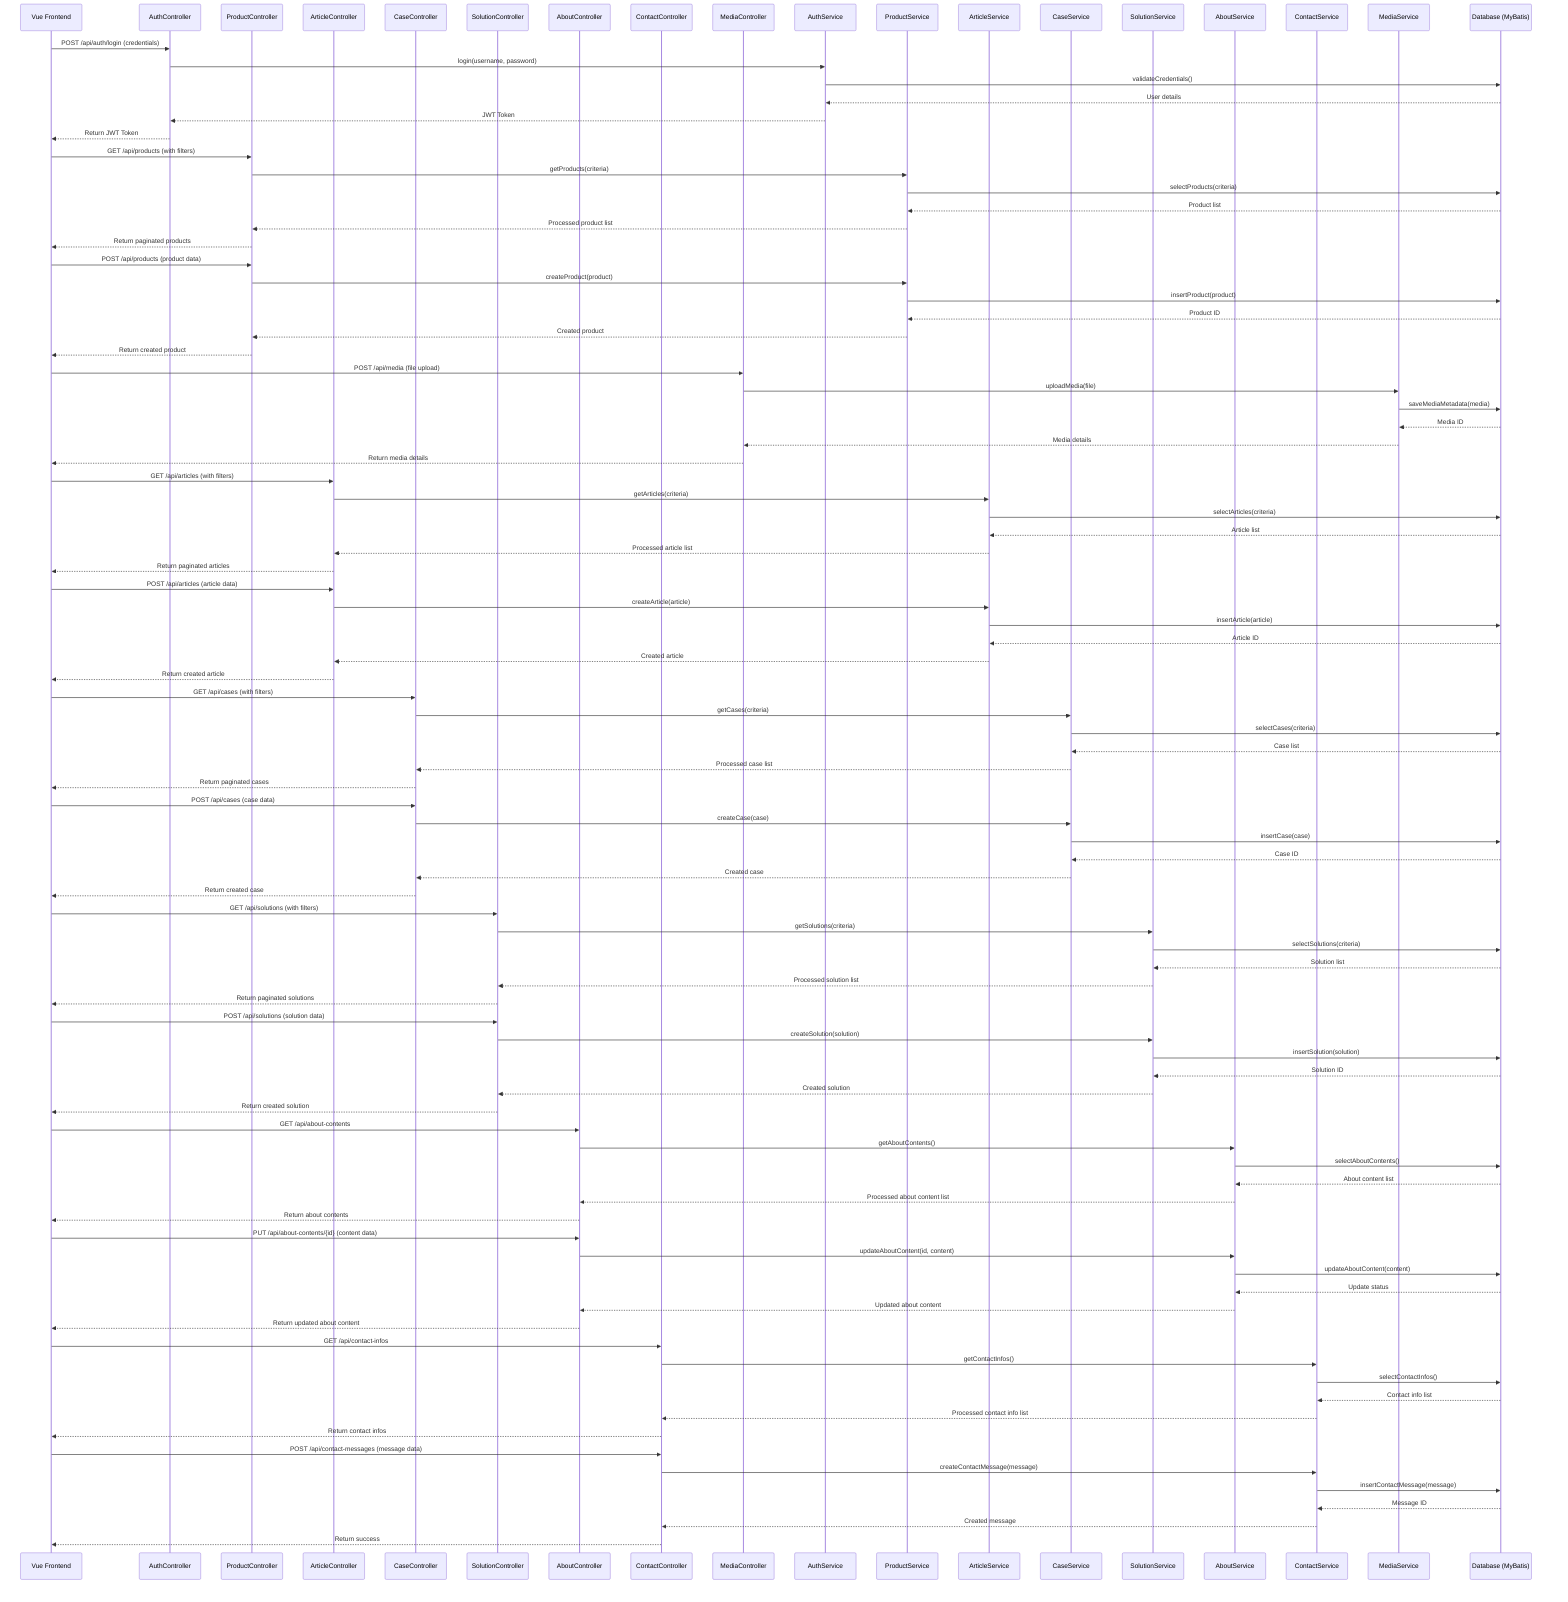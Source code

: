 sequenceDiagram
    participant Client as Vue Frontend
    participant Auth as AuthController
    participant Product as ProductController
    participant Article as ArticleController
    participant Case as CaseController
    participant Solution as SolutionController
    participant About as AboutController
    participant Contact as ContactController
    participant Media as MediaController
    participant AuthS as AuthService
    participant ProductS as ProductService
    participant ArticleS as ArticleService
    participant CaseS as CaseService
    participant SolutionS as SolutionService
    participant AboutS as AboutService
    participant ContactS as ContactService
    participant MediaS as MediaService
    participant DB as Database (MyBatis)
    
    %% User Authentication Flow
    Client->>Auth: POST /api/auth/login (credentials)
    Auth->>AuthS: login(username, password)
    AuthS->>DB: validateCredentials()
    DB-->>AuthS: User details
    AuthS-->>Auth: JWT Token
    Auth-->>Client: Return JWT Token
    
    %% Product Management Flow
    Client->>Product: GET /api/products (with filters)
    Product->>ProductS: getProducts(criteria)
    ProductS->>DB: selectProducts(criteria)
    DB-->>ProductS: Product list
    ProductS-->>Product: Processed product list
    Product-->>Client: Return paginated products
    
    %% Create Product Flow
    Client->>Product: POST /api/products (product data)
    Product->>ProductS: createProduct(product)
    ProductS->>DB: insertProduct(product)
    DB-->>ProductS: Product ID
    ProductS-->>Product: Created product
    Product-->>Client: Return created product
    
    %% Media Upload Flow
    Client->>Media: POST /api/media (file upload)
    Media->>MediaS: uploadMedia(file)
    MediaS->>DB: saveMediaMetadata(media)
    DB-->>MediaS: Media ID
    MediaS-->>Media: Media details
    Media-->>Client: Return media details
    
    %% Article Management Flow
    Client->>Article: GET /api/articles (with filters)
    Article->>ArticleS: getArticles(criteria)
    ArticleS->>DB: selectArticles(criteria)
    DB-->>ArticleS: Article list
    ArticleS-->>Article: Processed article list
    Article-->>Client: Return paginated articles
    
    %% Create Article Flow
    Client->>Article: POST /api/articles (article data)
    Article->>ArticleS: createArticle(article)
    ArticleS->>DB: insertArticle(article)
    DB-->>ArticleS: Article ID
    ArticleS-->>Article: Created article
    Article-->>Client: Return created article
    
    %% Case Management Flow
    Client->>Case: GET /api/cases (with filters)
    Case->>CaseS: getCases(criteria)
    CaseS->>DB: selectCases(criteria)
    DB-->>CaseS: Case list
    CaseS-->>Case: Processed case list
    Case-->>Client: Return paginated cases
    
    %% Create Case Flow
    Client->>Case: POST /api/cases (case data)
    Case->>CaseS: createCase(case)
    CaseS->>DB: insertCase(case)
    DB-->>CaseS: Case ID
    CaseS-->>Case: Created case
    Case-->>Client: Return created case
    
    %% Solution Management Flow
    Client->>Solution: GET /api/solutions (with filters)
    Solution->>SolutionS: getSolutions(criteria)
    SolutionS->>DB: selectSolutions(criteria)
    DB-->>SolutionS: Solution list
    SolutionS-->>Solution: Processed solution list
    Solution-->>Client: Return paginated solutions
    
    %% Create Solution Flow
    Client->>Solution: POST /api/solutions (solution data)
    Solution->>SolutionS: createSolution(solution)
    SolutionS->>DB: insertSolution(solution)
    DB-->>SolutionS: Solution ID
    SolutionS-->>Solution: Created solution
    Solution-->>Client: Return created solution
    
    %% About Content Management Flow
    Client->>About: GET /api/about-contents
    About->>AboutS: getAboutContents()
    AboutS->>DB: selectAboutContents()
    DB-->>AboutS: About content list
    AboutS-->>About: Processed about content list
    About-->>Client: Return about contents
    
    %% Update About Content Flow
    Client->>About: PUT /api/about-contents/{id} (content data)
    About->>AboutS: updateAboutContent(id, content)
    AboutS->>DB: updateAboutContent(content)
    DB-->>AboutS: Update status
    AboutS-->>About: Updated about content
    About-->>Client: Return updated about content
    
    %% Contact Info Management Flow
    Client->>Contact: GET /api/contact-infos
    Contact->>ContactS: getContactInfos()
    ContactS->>DB: selectContactInfos()
    DB-->>ContactS: Contact info list
    ContactS-->>Contact: Processed contact info list
    Contact-->>Client: Return contact infos
    
    %% Contact Message Management Flow
    Client->>Contact: POST /api/contact-messages (message data)
    Contact->>ContactS: createContactMessage(message)
    ContactS->>DB: insertContactMessage(message)
    DB-->>ContactS: Message ID
    ContactS-->>Contact: Created message
    Contact-->>Client: Return success